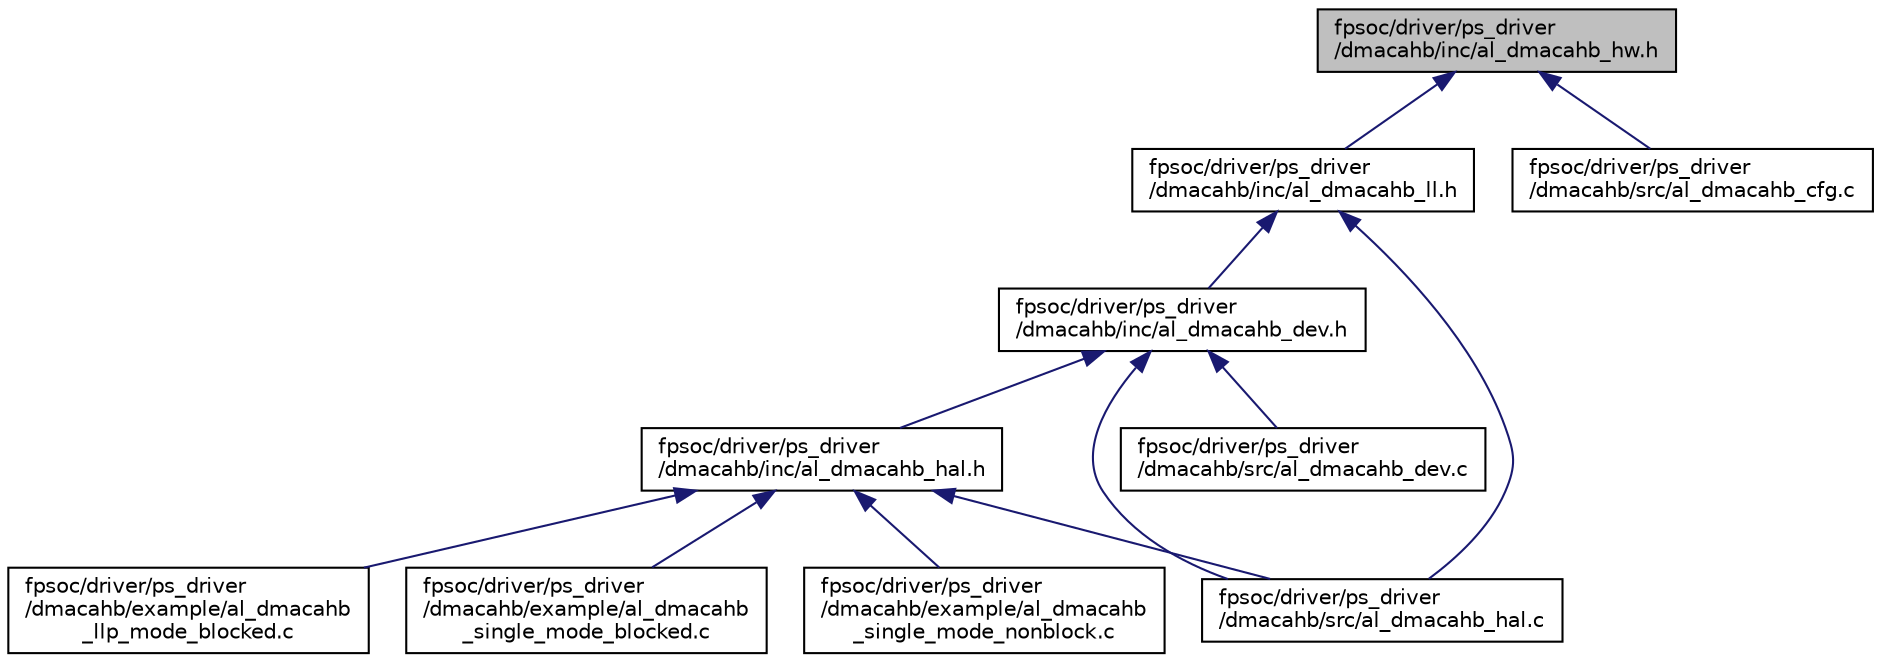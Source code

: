 digraph "fpsoc/driver/ps_driver/dmacahb/inc/al_dmacahb_hw.h"
{
  edge [fontname="Helvetica",fontsize="10",labelfontname="Helvetica",labelfontsize="10"];
  node [fontname="Helvetica",fontsize="10",shape=record];
  Node2 [label="fpsoc/driver/ps_driver\l/dmacahb/inc/al_dmacahb_hw.h",height=0.2,width=0.4,color="black", fillcolor="grey75", style="filled", fontcolor="black"];
  Node2 -> Node3 [dir="back",color="midnightblue",fontsize="10",style="solid",fontname="Helvetica"];
  Node3 [label="fpsoc/driver/ps_driver\l/dmacahb/inc/al_dmacahb_ll.h",height=0.2,width=0.4,color="black", fillcolor="white", style="filled",URL="$al__dmacahb__ll_8h.html"];
  Node3 -> Node4 [dir="back",color="midnightblue",fontsize="10",style="solid",fontname="Helvetica"];
  Node4 [label="fpsoc/driver/ps_driver\l/dmacahb/inc/al_dmacahb_dev.h",height=0.2,width=0.4,color="black", fillcolor="white", style="filled",URL="$al__dmacahb__dev_8h.html",tooltip="dmac ahb device driver "];
  Node4 -> Node5 [dir="back",color="midnightblue",fontsize="10",style="solid",fontname="Helvetica"];
  Node5 [label="fpsoc/driver/ps_driver\l/dmacahb/inc/al_dmacahb_hal.h",height=0.2,width=0.4,color="black", fillcolor="white", style="filled",URL="$al__dmacahb__hal_8h.html"];
  Node5 -> Node6 [dir="back",color="midnightblue",fontsize="10",style="solid",fontname="Helvetica"];
  Node6 [label="fpsoc/driver/ps_driver\l/dmacahb/example/al_dmacahb\l_llp_mode_blocked.c",height=0.2,width=0.4,color="black", fillcolor="white", style="filled",URL="$al__dmacahb__llp__mode__blocked_8c.html",tooltip="dmac ahb llp mode blocked example "];
  Node5 -> Node7 [dir="back",color="midnightblue",fontsize="10",style="solid",fontname="Helvetica"];
  Node7 [label="fpsoc/driver/ps_driver\l/dmacahb/example/al_dmacahb\l_single_mode_blocked.c",height=0.2,width=0.4,color="black", fillcolor="white", style="filled",URL="$al__dmacahb__single__mode__blocked_8c.html",tooltip="dmac ahb single mode blocked example "];
  Node5 -> Node8 [dir="back",color="midnightblue",fontsize="10",style="solid",fontname="Helvetica"];
  Node8 [label="fpsoc/driver/ps_driver\l/dmacahb/example/al_dmacahb\l_single_mode_nonblock.c",height=0.2,width=0.4,color="black", fillcolor="white", style="filled",URL="$al__dmacahb__single__mode__nonblock_8c.html",tooltip="dmac ahb single mode non-block example "];
  Node5 -> Node9 [dir="back",color="midnightblue",fontsize="10",style="solid",fontname="Helvetica"];
  Node9 [label="fpsoc/driver/ps_driver\l/dmacahb/src/al_dmacahb_hal.c",height=0.2,width=0.4,color="black", fillcolor="white", style="filled",URL="$al__dmacahb__hal_8c.html"];
  Node4 -> Node10 [dir="back",color="midnightblue",fontsize="10",style="solid",fontname="Helvetica"];
  Node10 [label="fpsoc/driver/ps_driver\l/dmacahb/src/al_dmacahb_dev.c",height=0.2,width=0.4,color="black", fillcolor="white", style="filled",URL="$al__dmacahb__dev_8c.html"];
  Node4 -> Node9 [dir="back",color="midnightblue",fontsize="10",style="solid",fontname="Helvetica"];
  Node3 -> Node9 [dir="back",color="midnightblue",fontsize="10",style="solid",fontname="Helvetica"];
  Node2 -> Node11 [dir="back",color="midnightblue",fontsize="10",style="solid",fontname="Helvetica"];
  Node11 [label="fpsoc/driver/ps_driver\l/dmacahb/src/al_dmacahb_cfg.c",height=0.2,width=0.4,color="black", fillcolor="white", style="filled",URL="$al__dmacahb__cfg_8c.html"];
}
